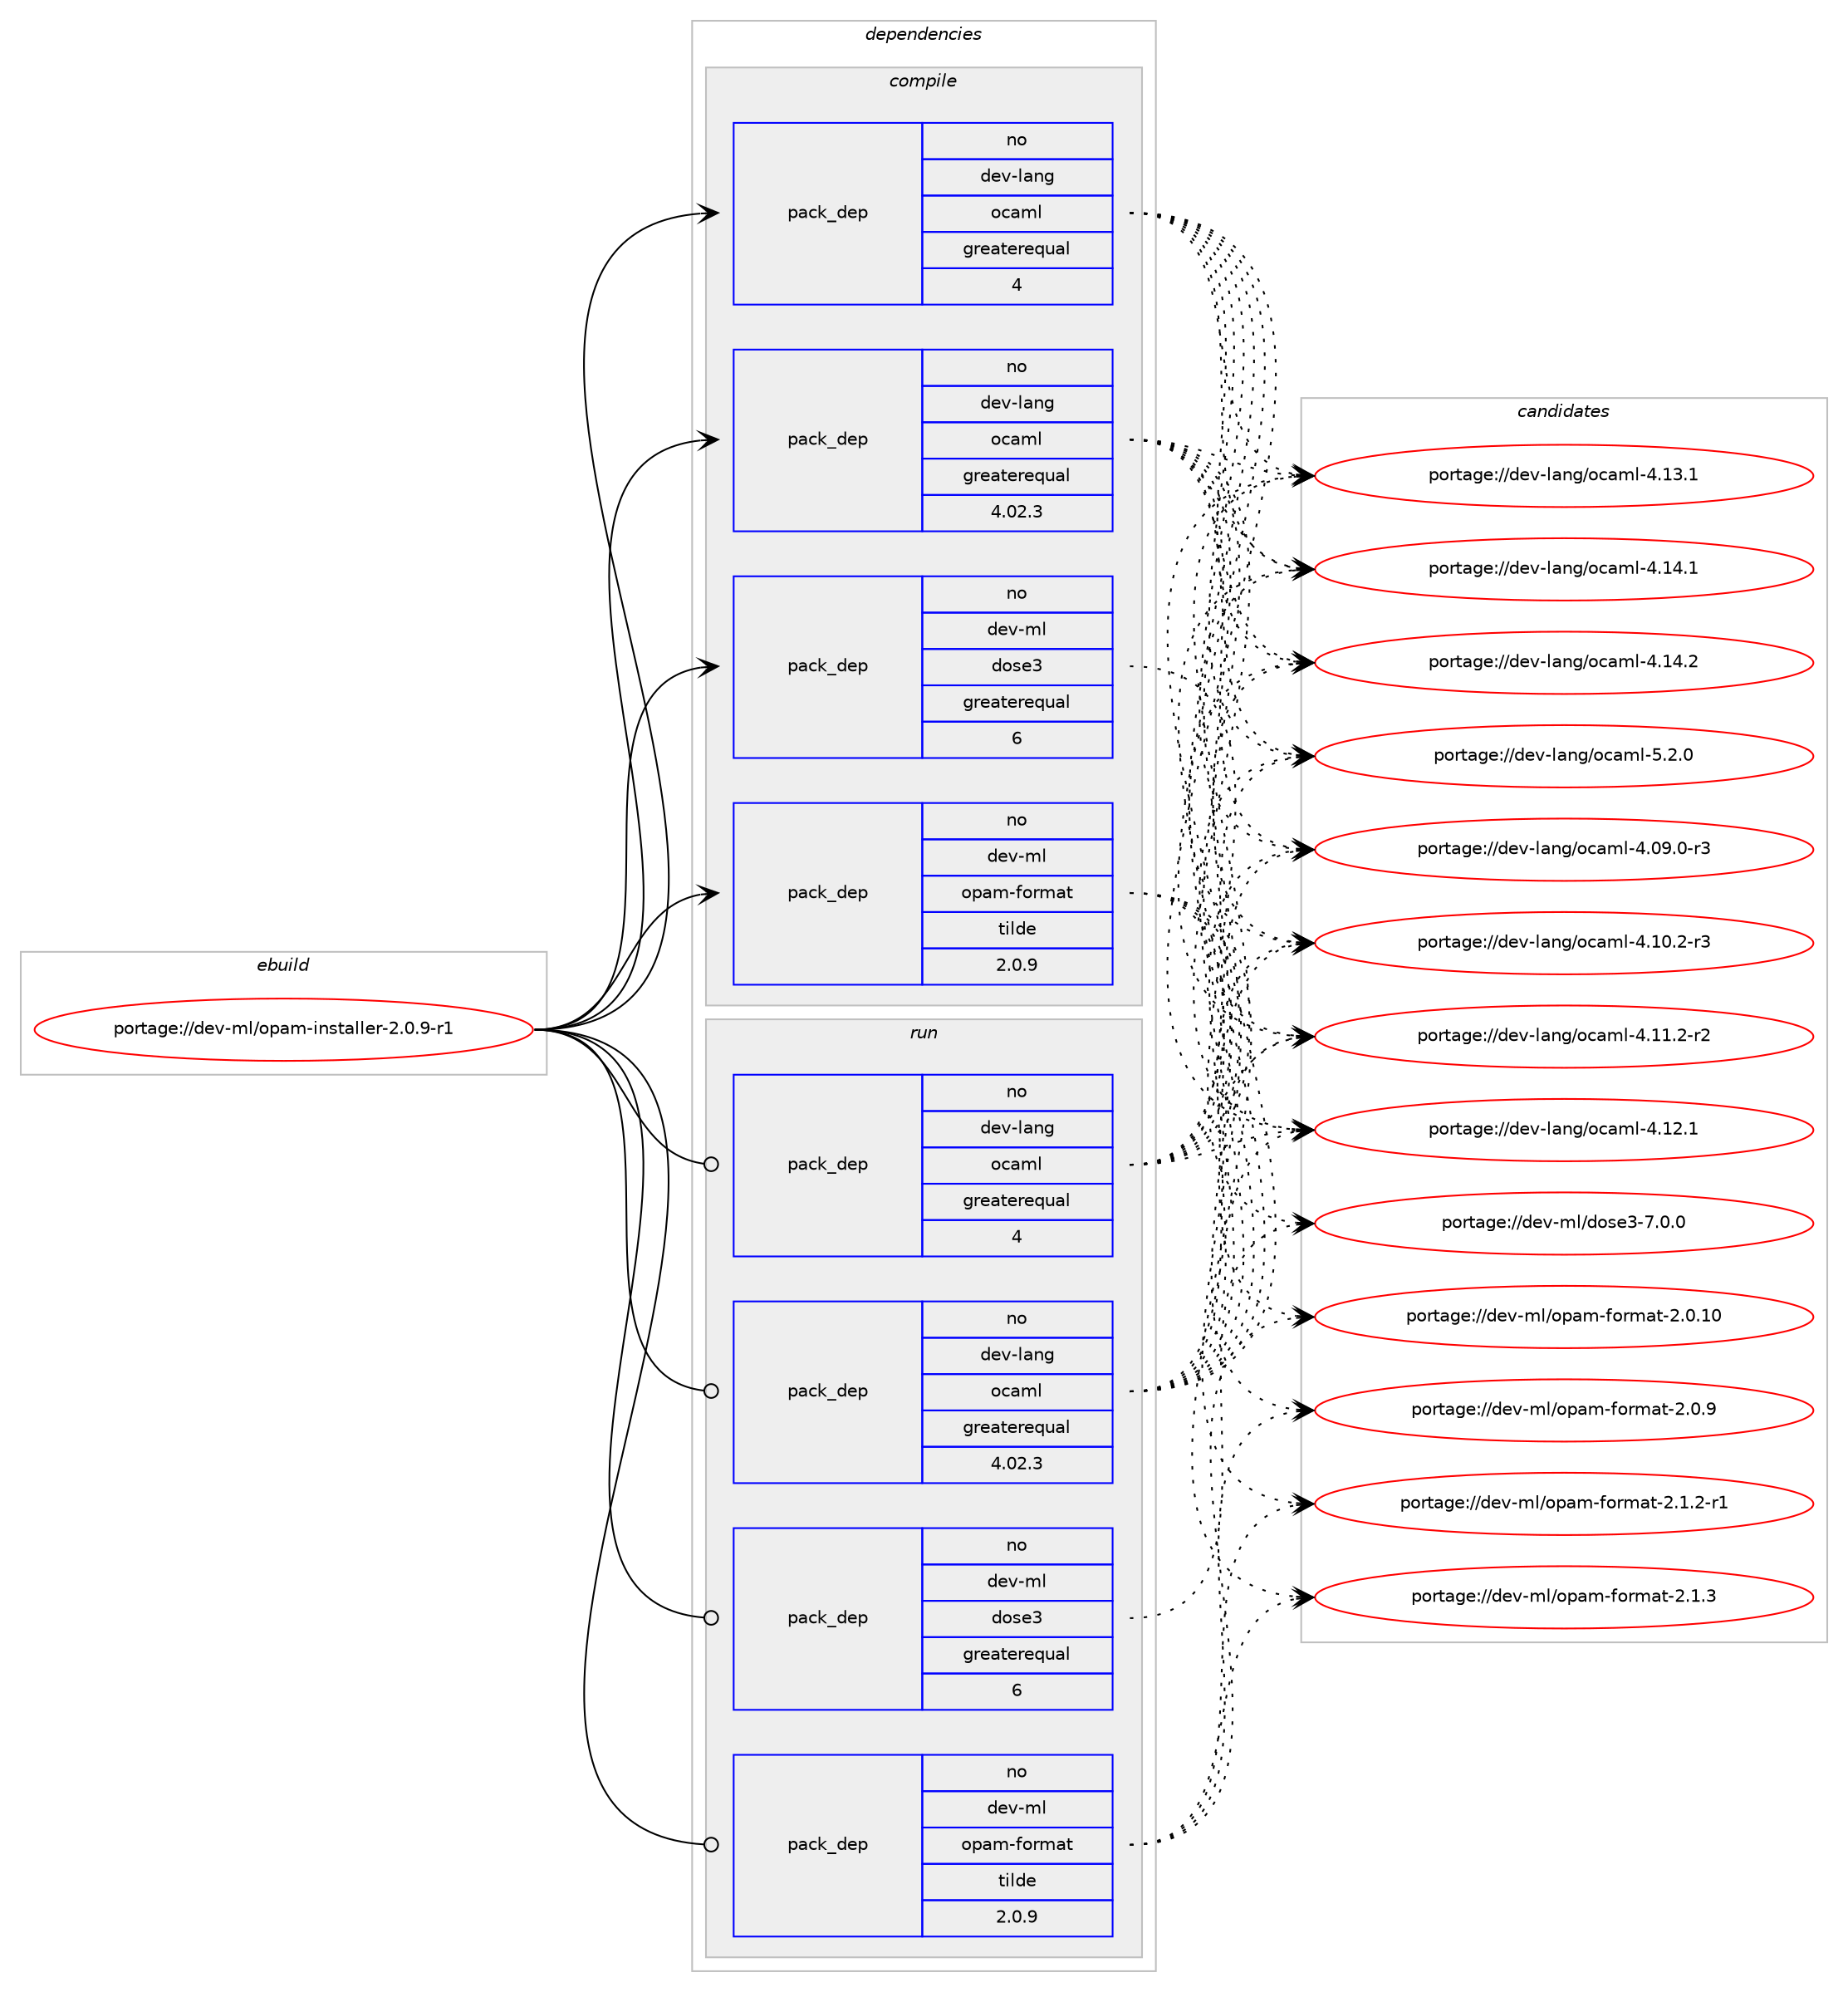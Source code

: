digraph prolog {

# *************
# Graph options
# *************

newrank=true;
concentrate=true;
compound=true;
graph [rankdir=LR,fontname=Helvetica,fontsize=10,ranksep=1.5];#, ranksep=2.5, nodesep=0.2];
edge  [arrowhead=vee];
node  [fontname=Helvetica,fontsize=10];

# **********
# The ebuild
# **********

subgraph cluster_leftcol {
color=gray;
rank=same;
label=<<i>ebuild</i>>;
id [label="portage://dev-ml/opam-installer-2.0.9-r1", color=red, width=4, href="../dev-ml/opam-installer-2.0.9-r1.svg"];
}

# ****************
# The dependencies
# ****************

subgraph cluster_midcol {
color=gray;
label=<<i>dependencies</i>>;
subgraph cluster_compile {
fillcolor="#eeeeee";
style=filled;
label=<<i>compile</i>>;
subgraph pack31155 {
dependency61179 [label=<<TABLE BORDER="0" CELLBORDER="1" CELLSPACING="0" CELLPADDING="4" WIDTH="220"><TR><TD ROWSPAN="6" CELLPADDING="30">pack_dep</TD></TR><TR><TD WIDTH="110">no</TD></TR><TR><TD>dev-lang</TD></TR><TR><TD>ocaml</TD></TR><TR><TD>greaterequal</TD></TR><TR><TD>4</TD></TR></TABLE>>, shape=none, color=blue];
}
id:e -> dependency61179:w [weight=20,style="solid",arrowhead="vee"];
subgraph pack31156 {
dependency61180 [label=<<TABLE BORDER="0" CELLBORDER="1" CELLSPACING="0" CELLPADDING="4" WIDTH="220"><TR><TD ROWSPAN="6" CELLPADDING="30">pack_dep</TD></TR><TR><TD WIDTH="110">no</TD></TR><TR><TD>dev-lang</TD></TR><TR><TD>ocaml</TD></TR><TR><TD>greaterequal</TD></TR><TR><TD>4.02.3</TD></TR></TABLE>>, shape=none, color=blue];
}
id:e -> dependency61180:w [weight=20,style="solid",arrowhead="vee"];
# *** BEGIN UNKNOWN DEPENDENCY TYPE (TODO) ***
# id -> package_dependency(portage://dev-ml/opam-installer-2.0.9-r1,install,no,dev-ml,cmdliner,none,[,,],any_same_slot,[])
# *** END UNKNOWN DEPENDENCY TYPE (TODO) ***

subgraph pack31157 {
dependency61181 [label=<<TABLE BORDER="0" CELLBORDER="1" CELLSPACING="0" CELLPADDING="4" WIDTH="220"><TR><TD ROWSPAN="6" CELLPADDING="30">pack_dep</TD></TR><TR><TD WIDTH="110">no</TD></TR><TR><TD>dev-ml</TD></TR><TR><TD>dose3</TD></TR><TR><TD>greaterequal</TD></TR><TR><TD>6</TD></TR></TABLE>>, shape=none, color=blue];
}
id:e -> dependency61181:w [weight=20,style="solid",arrowhead="vee"];
# *** BEGIN UNKNOWN DEPENDENCY TYPE (TODO) ***
# id -> package_dependency(portage://dev-ml/opam-installer-2.0.9-r1,install,no,dev-ml,findlib,none,[,,],[],[])
# *** END UNKNOWN DEPENDENCY TYPE (TODO) ***

subgraph pack31158 {
dependency61182 [label=<<TABLE BORDER="0" CELLBORDER="1" CELLSPACING="0" CELLPADDING="4" WIDTH="220"><TR><TD ROWSPAN="6" CELLPADDING="30">pack_dep</TD></TR><TR><TD WIDTH="110">no</TD></TR><TR><TD>dev-ml</TD></TR><TR><TD>opam-format</TD></TR><TR><TD>tilde</TD></TR><TR><TD>2.0.9</TD></TR></TABLE>>, shape=none, color=blue];
}
id:e -> dependency61182:w [weight=20,style="solid",arrowhead="vee"];
}
subgraph cluster_compileandrun {
fillcolor="#eeeeee";
style=filled;
label=<<i>compile and run</i>>;
}
subgraph cluster_run {
fillcolor="#eeeeee";
style=filled;
label=<<i>run</i>>;
subgraph pack31159 {
dependency61183 [label=<<TABLE BORDER="0" CELLBORDER="1" CELLSPACING="0" CELLPADDING="4" WIDTH="220"><TR><TD ROWSPAN="6" CELLPADDING="30">pack_dep</TD></TR><TR><TD WIDTH="110">no</TD></TR><TR><TD>dev-lang</TD></TR><TR><TD>ocaml</TD></TR><TR><TD>greaterequal</TD></TR><TR><TD>4</TD></TR></TABLE>>, shape=none, color=blue];
}
id:e -> dependency61183:w [weight=20,style="solid",arrowhead="odot"];
subgraph pack31160 {
dependency61184 [label=<<TABLE BORDER="0" CELLBORDER="1" CELLSPACING="0" CELLPADDING="4" WIDTH="220"><TR><TD ROWSPAN="6" CELLPADDING="30">pack_dep</TD></TR><TR><TD WIDTH="110">no</TD></TR><TR><TD>dev-lang</TD></TR><TR><TD>ocaml</TD></TR><TR><TD>greaterequal</TD></TR><TR><TD>4.02.3</TD></TR></TABLE>>, shape=none, color=blue];
}
id:e -> dependency61184:w [weight=20,style="solid",arrowhead="odot"];
# *** BEGIN UNKNOWN DEPENDENCY TYPE (TODO) ***
# id -> package_dependency(portage://dev-ml/opam-installer-2.0.9-r1,run,no,dev-ml,cmdliner,none,[,,],any_same_slot,[])
# *** END UNKNOWN DEPENDENCY TYPE (TODO) ***

subgraph pack31161 {
dependency61185 [label=<<TABLE BORDER="0" CELLBORDER="1" CELLSPACING="0" CELLPADDING="4" WIDTH="220"><TR><TD ROWSPAN="6" CELLPADDING="30">pack_dep</TD></TR><TR><TD WIDTH="110">no</TD></TR><TR><TD>dev-ml</TD></TR><TR><TD>dose3</TD></TR><TR><TD>greaterequal</TD></TR><TR><TD>6</TD></TR></TABLE>>, shape=none, color=blue];
}
id:e -> dependency61185:w [weight=20,style="solid",arrowhead="odot"];
subgraph pack31162 {
dependency61186 [label=<<TABLE BORDER="0" CELLBORDER="1" CELLSPACING="0" CELLPADDING="4" WIDTH="220"><TR><TD ROWSPAN="6" CELLPADDING="30">pack_dep</TD></TR><TR><TD WIDTH="110">no</TD></TR><TR><TD>dev-ml</TD></TR><TR><TD>opam-format</TD></TR><TR><TD>tilde</TD></TR><TR><TD>2.0.9</TD></TR></TABLE>>, shape=none, color=blue];
}
id:e -> dependency61186:w [weight=20,style="solid",arrowhead="odot"];
}
}

# **************
# The candidates
# **************

subgraph cluster_choices {
rank=same;
color=gray;
label=<<i>candidates</i>>;

subgraph choice31155 {
color=black;
nodesep=1;
choice1001011184510897110103471119997109108455246485746484511451 [label="portage://dev-lang/ocaml-4.09.0-r3", color=red, width=4,href="../dev-lang/ocaml-4.09.0-r3.svg"];
choice1001011184510897110103471119997109108455246494846504511451 [label="portage://dev-lang/ocaml-4.10.2-r3", color=red, width=4,href="../dev-lang/ocaml-4.10.2-r3.svg"];
choice1001011184510897110103471119997109108455246494946504511450 [label="portage://dev-lang/ocaml-4.11.2-r2", color=red, width=4,href="../dev-lang/ocaml-4.11.2-r2.svg"];
choice100101118451089711010347111999710910845524649504649 [label="portage://dev-lang/ocaml-4.12.1", color=red, width=4,href="../dev-lang/ocaml-4.12.1.svg"];
choice100101118451089711010347111999710910845524649514649 [label="portage://dev-lang/ocaml-4.13.1", color=red, width=4,href="../dev-lang/ocaml-4.13.1.svg"];
choice100101118451089711010347111999710910845524649524649 [label="portage://dev-lang/ocaml-4.14.1", color=red, width=4,href="../dev-lang/ocaml-4.14.1.svg"];
choice100101118451089711010347111999710910845524649524650 [label="portage://dev-lang/ocaml-4.14.2", color=red, width=4,href="../dev-lang/ocaml-4.14.2.svg"];
choice1001011184510897110103471119997109108455346504648 [label="portage://dev-lang/ocaml-5.2.0", color=red, width=4,href="../dev-lang/ocaml-5.2.0.svg"];
dependency61179:e -> choice1001011184510897110103471119997109108455246485746484511451:w [style=dotted,weight="100"];
dependency61179:e -> choice1001011184510897110103471119997109108455246494846504511451:w [style=dotted,weight="100"];
dependency61179:e -> choice1001011184510897110103471119997109108455246494946504511450:w [style=dotted,weight="100"];
dependency61179:e -> choice100101118451089711010347111999710910845524649504649:w [style=dotted,weight="100"];
dependency61179:e -> choice100101118451089711010347111999710910845524649514649:w [style=dotted,weight="100"];
dependency61179:e -> choice100101118451089711010347111999710910845524649524649:w [style=dotted,weight="100"];
dependency61179:e -> choice100101118451089711010347111999710910845524649524650:w [style=dotted,weight="100"];
dependency61179:e -> choice1001011184510897110103471119997109108455346504648:w [style=dotted,weight="100"];
}
subgraph choice31156 {
color=black;
nodesep=1;
choice1001011184510897110103471119997109108455246485746484511451 [label="portage://dev-lang/ocaml-4.09.0-r3", color=red, width=4,href="../dev-lang/ocaml-4.09.0-r3.svg"];
choice1001011184510897110103471119997109108455246494846504511451 [label="portage://dev-lang/ocaml-4.10.2-r3", color=red, width=4,href="../dev-lang/ocaml-4.10.2-r3.svg"];
choice1001011184510897110103471119997109108455246494946504511450 [label="portage://dev-lang/ocaml-4.11.2-r2", color=red, width=4,href="../dev-lang/ocaml-4.11.2-r2.svg"];
choice100101118451089711010347111999710910845524649504649 [label="portage://dev-lang/ocaml-4.12.1", color=red, width=4,href="../dev-lang/ocaml-4.12.1.svg"];
choice100101118451089711010347111999710910845524649514649 [label="portage://dev-lang/ocaml-4.13.1", color=red, width=4,href="../dev-lang/ocaml-4.13.1.svg"];
choice100101118451089711010347111999710910845524649524649 [label="portage://dev-lang/ocaml-4.14.1", color=red, width=4,href="../dev-lang/ocaml-4.14.1.svg"];
choice100101118451089711010347111999710910845524649524650 [label="portage://dev-lang/ocaml-4.14.2", color=red, width=4,href="../dev-lang/ocaml-4.14.2.svg"];
choice1001011184510897110103471119997109108455346504648 [label="portage://dev-lang/ocaml-5.2.0", color=red, width=4,href="../dev-lang/ocaml-5.2.0.svg"];
dependency61180:e -> choice1001011184510897110103471119997109108455246485746484511451:w [style=dotted,weight="100"];
dependency61180:e -> choice1001011184510897110103471119997109108455246494846504511451:w [style=dotted,weight="100"];
dependency61180:e -> choice1001011184510897110103471119997109108455246494946504511450:w [style=dotted,weight="100"];
dependency61180:e -> choice100101118451089711010347111999710910845524649504649:w [style=dotted,weight="100"];
dependency61180:e -> choice100101118451089711010347111999710910845524649514649:w [style=dotted,weight="100"];
dependency61180:e -> choice100101118451089711010347111999710910845524649524649:w [style=dotted,weight="100"];
dependency61180:e -> choice100101118451089711010347111999710910845524649524650:w [style=dotted,weight="100"];
dependency61180:e -> choice1001011184510897110103471119997109108455346504648:w [style=dotted,weight="100"];
}
subgraph choice31157 {
color=black;
nodesep=1;
choice100101118451091084710011111510151455546484648 [label="portage://dev-ml/dose3-7.0.0", color=red, width=4,href="../dev-ml/dose3-7.0.0.svg"];
dependency61181:e -> choice100101118451091084710011111510151455546484648:w [style=dotted,weight="100"];
}
subgraph choice31158 {
color=black;
nodesep=1;
choice100101118451091084711111297109451021111141099711645504648464948 [label="portage://dev-ml/opam-format-2.0.10", color=red, width=4,href="../dev-ml/opam-format-2.0.10.svg"];
choice1001011184510910847111112971094510211111410997116455046484657 [label="portage://dev-ml/opam-format-2.0.9", color=red, width=4,href="../dev-ml/opam-format-2.0.9.svg"];
choice10010111845109108471111129710945102111114109971164550464946504511449 [label="portage://dev-ml/opam-format-2.1.2-r1", color=red, width=4,href="../dev-ml/opam-format-2.1.2-r1.svg"];
choice1001011184510910847111112971094510211111410997116455046494651 [label="portage://dev-ml/opam-format-2.1.3", color=red, width=4,href="../dev-ml/opam-format-2.1.3.svg"];
dependency61182:e -> choice100101118451091084711111297109451021111141099711645504648464948:w [style=dotted,weight="100"];
dependency61182:e -> choice1001011184510910847111112971094510211111410997116455046484657:w [style=dotted,weight="100"];
dependency61182:e -> choice10010111845109108471111129710945102111114109971164550464946504511449:w [style=dotted,weight="100"];
dependency61182:e -> choice1001011184510910847111112971094510211111410997116455046494651:w [style=dotted,weight="100"];
}
subgraph choice31159 {
color=black;
nodesep=1;
choice1001011184510897110103471119997109108455246485746484511451 [label="portage://dev-lang/ocaml-4.09.0-r3", color=red, width=4,href="../dev-lang/ocaml-4.09.0-r3.svg"];
choice1001011184510897110103471119997109108455246494846504511451 [label="portage://dev-lang/ocaml-4.10.2-r3", color=red, width=4,href="../dev-lang/ocaml-4.10.2-r3.svg"];
choice1001011184510897110103471119997109108455246494946504511450 [label="portage://dev-lang/ocaml-4.11.2-r2", color=red, width=4,href="../dev-lang/ocaml-4.11.2-r2.svg"];
choice100101118451089711010347111999710910845524649504649 [label="portage://dev-lang/ocaml-4.12.1", color=red, width=4,href="../dev-lang/ocaml-4.12.1.svg"];
choice100101118451089711010347111999710910845524649514649 [label="portage://dev-lang/ocaml-4.13.1", color=red, width=4,href="../dev-lang/ocaml-4.13.1.svg"];
choice100101118451089711010347111999710910845524649524649 [label="portage://dev-lang/ocaml-4.14.1", color=red, width=4,href="../dev-lang/ocaml-4.14.1.svg"];
choice100101118451089711010347111999710910845524649524650 [label="portage://dev-lang/ocaml-4.14.2", color=red, width=4,href="../dev-lang/ocaml-4.14.2.svg"];
choice1001011184510897110103471119997109108455346504648 [label="portage://dev-lang/ocaml-5.2.0", color=red, width=4,href="../dev-lang/ocaml-5.2.0.svg"];
dependency61183:e -> choice1001011184510897110103471119997109108455246485746484511451:w [style=dotted,weight="100"];
dependency61183:e -> choice1001011184510897110103471119997109108455246494846504511451:w [style=dotted,weight="100"];
dependency61183:e -> choice1001011184510897110103471119997109108455246494946504511450:w [style=dotted,weight="100"];
dependency61183:e -> choice100101118451089711010347111999710910845524649504649:w [style=dotted,weight="100"];
dependency61183:e -> choice100101118451089711010347111999710910845524649514649:w [style=dotted,weight="100"];
dependency61183:e -> choice100101118451089711010347111999710910845524649524649:w [style=dotted,weight="100"];
dependency61183:e -> choice100101118451089711010347111999710910845524649524650:w [style=dotted,weight="100"];
dependency61183:e -> choice1001011184510897110103471119997109108455346504648:w [style=dotted,weight="100"];
}
subgraph choice31160 {
color=black;
nodesep=1;
choice1001011184510897110103471119997109108455246485746484511451 [label="portage://dev-lang/ocaml-4.09.0-r3", color=red, width=4,href="../dev-lang/ocaml-4.09.0-r3.svg"];
choice1001011184510897110103471119997109108455246494846504511451 [label="portage://dev-lang/ocaml-4.10.2-r3", color=red, width=4,href="../dev-lang/ocaml-4.10.2-r3.svg"];
choice1001011184510897110103471119997109108455246494946504511450 [label="portage://dev-lang/ocaml-4.11.2-r2", color=red, width=4,href="../dev-lang/ocaml-4.11.2-r2.svg"];
choice100101118451089711010347111999710910845524649504649 [label="portage://dev-lang/ocaml-4.12.1", color=red, width=4,href="../dev-lang/ocaml-4.12.1.svg"];
choice100101118451089711010347111999710910845524649514649 [label="portage://dev-lang/ocaml-4.13.1", color=red, width=4,href="../dev-lang/ocaml-4.13.1.svg"];
choice100101118451089711010347111999710910845524649524649 [label="portage://dev-lang/ocaml-4.14.1", color=red, width=4,href="../dev-lang/ocaml-4.14.1.svg"];
choice100101118451089711010347111999710910845524649524650 [label="portage://dev-lang/ocaml-4.14.2", color=red, width=4,href="../dev-lang/ocaml-4.14.2.svg"];
choice1001011184510897110103471119997109108455346504648 [label="portage://dev-lang/ocaml-5.2.0", color=red, width=4,href="../dev-lang/ocaml-5.2.0.svg"];
dependency61184:e -> choice1001011184510897110103471119997109108455246485746484511451:w [style=dotted,weight="100"];
dependency61184:e -> choice1001011184510897110103471119997109108455246494846504511451:w [style=dotted,weight="100"];
dependency61184:e -> choice1001011184510897110103471119997109108455246494946504511450:w [style=dotted,weight="100"];
dependency61184:e -> choice100101118451089711010347111999710910845524649504649:w [style=dotted,weight="100"];
dependency61184:e -> choice100101118451089711010347111999710910845524649514649:w [style=dotted,weight="100"];
dependency61184:e -> choice100101118451089711010347111999710910845524649524649:w [style=dotted,weight="100"];
dependency61184:e -> choice100101118451089711010347111999710910845524649524650:w [style=dotted,weight="100"];
dependency61184:e -> choice1001011184510897110103471119997109108455346504648:w [style=dotted,weight="100"];
}
subgraph choice31161 {
color=black;
nodesep=1;
choice100101118451091084710011111510151455546484648 [label="portage://dev-ml/dose3-7.0.0", color=red, width=4,href="../dev-ml/dose3-7.0.0.svg"];
dependency61185:e -> choice100101118451091084710011111510151455546484648:w [style=dotted,weight="100"];
}
subgraph choice31162 {
color=black;
nodesep=1;
choice100101118451091084711111297109451021111141099711645504648464948 [label="portage://dev-ml/opam-format-2.0.10", color=red, width=4,href="../dev-ml/opam-format-2.0.10.svg"];
choice1001011184510910847111112971094510211111410997116455046484657 [label="portage://dev-ml/opam-format-2.0.9", color=red, width=4,href="../dev-ml/opam-format-2.0.9.svg"];
choice10010111845109108471111129710945102111114109971164550464946504511449 [label="portage://dev-ml/opam-format-2.1.2-r1", color=red, width=4,href="../dev-ml/opam-format-2.1.2-r1.svg"];
choice1001011184510910847111112971094510211111410997116455046494651 [label="portage://dev-ml/opam-format-2.1.3", color=red, width=4,href="../dev-ml/opam-format-2.1.3.svg"];
dependency61186:e -> choice100101118451091084711111297109451021111141099711645504648464948:w [style=dotted,weight="100"];
dependency61186:e -> choice1001011184510910847111112971094510211111410997116455046484657:w [style=dotted,weight="100"];
dependency61186:e -> choice10010111845109108471111129710945102111114109971164550464946504511449:w [style=dotted,weight="100"];
dependency61186:e -> choice1001011184510910847111112971094510211111410997116455046494651:w [style=dotted,weight="100"];
}
}

}
